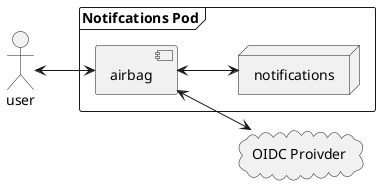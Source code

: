 @startuml
'Autoinclude

left to right direction
actor user

cloud "OIDC Proivder" as IP

frame "Notifcations Pod" {
    node notifications
    component "airbag" as airbag
}

airbag <--> IP
user <--> airbag
airbag <--> notifications 
@enduml
